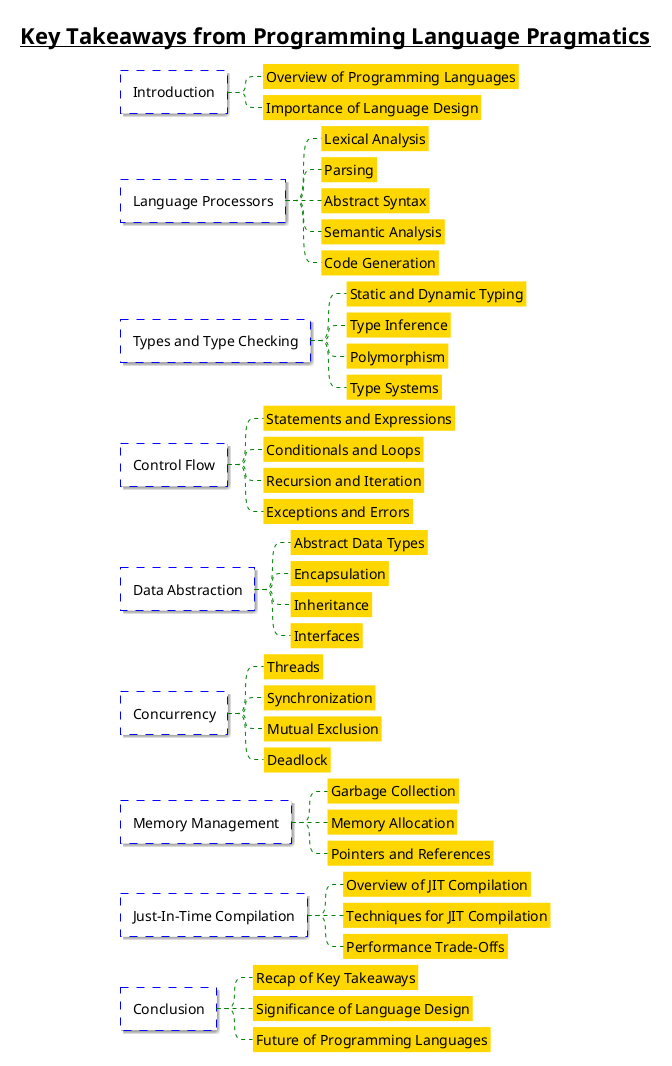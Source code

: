 @startmindmap
<style>
node {
    Padding 12
    Margin 3
    HorizontalAlignment center
    LineColor blue
    LineThickness 3.0
    BackgroundColor gold
    RoundCorner 40
    MaximumWidth 1000
}

rootNode {
    LineStyle 8.0;3.0
    LineColor red
    BackgroundColor white
    LineThickness 1.0
    RoundCorner 0
    Shadowing 1.0
}

leafNode {
    LineColor gold
    RoundCorner 0
    Padding 3
}

arrow {
    LineStyle 4
    LineThickness 1.0
    LineColor green
}
</style>

title =__Key Takeaways from Programming Language Pragmatics__

* Introduction
** Overview of Programming Languages
** Importance of Language Design

* Language Processors
** Lexical Analysis
** Parsing
** Abstract Syntax
** Semantic Analysis
** Code Generation

* Types and Type Checking
** Static and Dynamic Typing
** Type Inference
** Polymorphism
** Type Systems

* Control Flow
** Statements and Expressions
** Conditionals and Loops
** Recursion and Iteration
** Exceptions and Errors

* Data Abstraction
** Abstract Data Types
** Encapsulation
** Inheritance
** Interfaces

* Concurrency
** Threads
** Synchronization
** Mutual Exclusion
** Deadlock

* Memory Management
** Garbage Collection
** Memory Allocation
** Pointers and References

* Just-In-Time Compilation
** Overview of JIT Compilation
** Techniques for JIT Compilation
** Performance Trade-Offs

* Conclusion
** Recap of Key Takeaways
** Significance of Language Design
** Future of Programming Languages

@endmindmap
